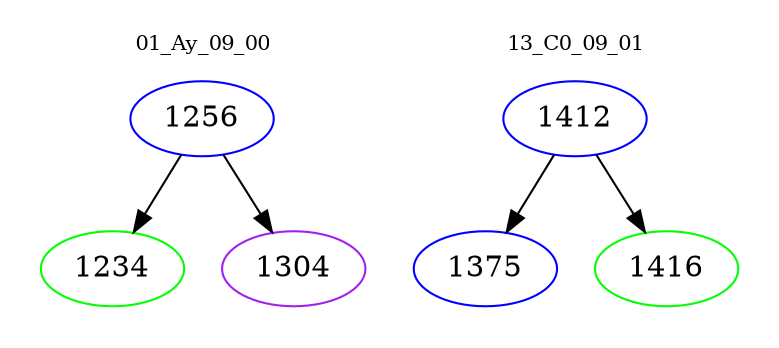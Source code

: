 digraph{
subgraph cluster_0 {
color = white
label = "01_Ay_09_00";
fontsize=10;
T0_1256 [label="1256", color="blue"]
T0_1256 -> T0_1234 [color="black"]
T0_1234 [label="1234", color="green"]
T0_1256 -> T0_1304 [color="black"]
T0_1304 [label="1304", color="purple"]
}
subgraph cluster_1 {
color = white
label = "13_C0_09_01";
fontsize=10;
T1_1412 [label="1412", color="blue"]
T1_1412 -> T1_1375 [color="black"]
T1_1375 [label="1375", color="blue"]
T1_1412 -> T1_1416 [color="black"]
T1_1416 [label="1416", color="green"]
}
}
